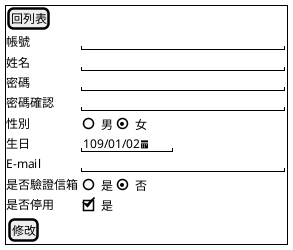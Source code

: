 @startuml
salt
{+
[回列表]
  帳號   | "                         "
  姓名   | "                         "
  密碼   | "                         "
  密碼確認| "                         "
  性別   | {()男 | (X)女}
  生日   | "109/01/02<&calendar>"
  E-mail| "                         "
  是否驗證信箱| {()是 | (X)否}
  是否停用| {[X]是}

  {
     [修改]
  }
}
@enduml